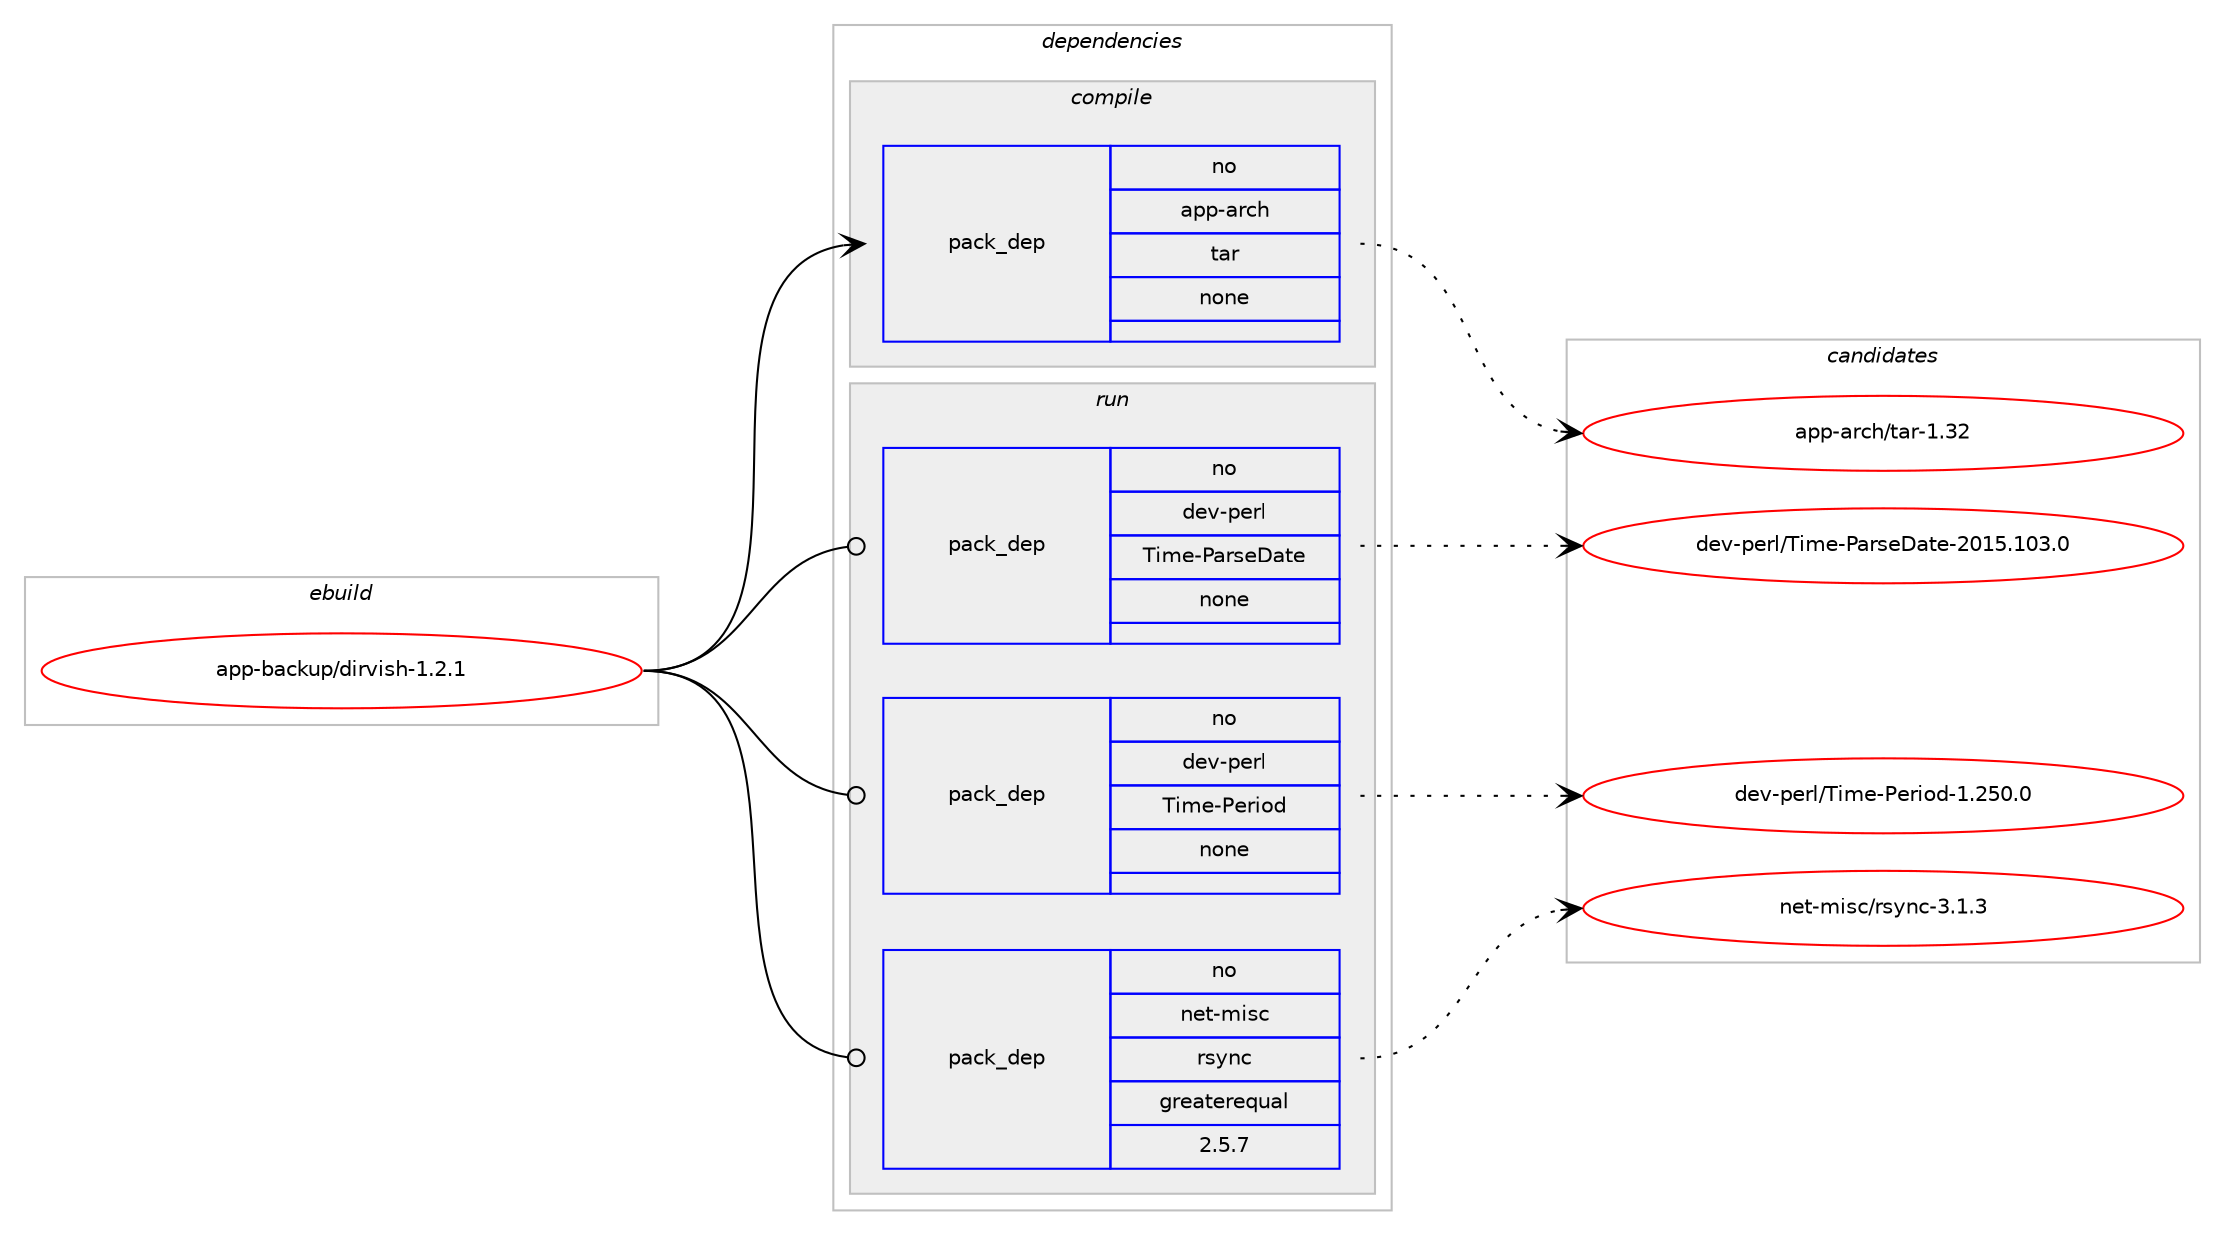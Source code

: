 digraph prolog {

# *************
# Graph options
# *************

newrank=true;
concentrate=true;
compound=true;
graph [rankdir=LR,fontname=Helvetica,fontsize=10,ranksep=1.5];#, ranksep=2.5, nodesep=0.2];
edge  [arrowhead=vee];
node  [fontname=Helvetica,fontsize=10];

# **********
# The ebuild
# **********

subgraph cluster_leftcol {
color=gray;
rank=same;
label=<<i>ebuild</i>>;
id [label="app-backup/dirvish-1.2.1", color=red, width=4, href="../app-backup/dirvish-1.2.1.svg"];
}

# ****************
# The dependencies
# ****************

subgraph cluster_midcol {
color=gray;
label=<<i>dependencies</i>>;
subgraph cluster_compile {
fillcolor="#eeeeee";
style=filled;
label=<<i>compile</i>>;
subgraph pack352887 {
dependency474883 [label=<<TABLE BORDER="0" CELLBORDER="1" CELLSPACING="0" CELLPADDING="4" WIDTH="220"><TR><TD ROWSPAN="6" CELLPADDING="30">pack_dep</TD></TR><TR><TD WIDTH="110">no</TD></TR><TR><TD>app-arch</TD></TR><TR><TD>tar</TD></TR><TR><TD>none</TD></TR><TR><TD></TD></TR></TABLE>>, shape=none, color=blue];
}
id:e -> dependency474883:w [weight=20,style="solid",arrowhead="vee"];
}
subgraph cluster_compileandrun {
fillcolor="#eeeeee";
style=filled;
label=<<i>compile and run</i>>;
}
subgraph cluster_run {
fillcolor="#eeeeee";
style=filled;
label=<<i>run</i>>;
subgraph pack352888 {
dependency474884 [label=<<TABLE BORDER="0" CELLBORDER="1" CELLSPACING="0" CELLPADDING="4" WIDTH="220"><TR><TD ROWSPAN="6" CELLPADDING="30">pack_dep</TD></TR><TR><TD WIDTH="110">no</TD></TR><TR><TD>dev-perl</TD></TR><TR><TD>Time-ParseDate</TD></TR><TR><TD>none</TD></TR><TR><TD></TD></TR></TABLE>>, shape=none, color=blue];
}
id:e -> dependency474884:w [weight=20,style="solid",arrowhead="odot"];
subgraph pack352889 {
dependency474885 [label=<<TABLE BORDER="0" CELLBORDER="1" CELLSPACING="0" CELLPADDING="4" WIDTH="220"><TR><TD ROWSPAN="6" CELLPADDING="30">pack_dep</TD></TR><TR><TD WIDTH="110">no</TD></TR><TR><TD>dev-perl</TD></TR><TR><TD>Time-Period</TD></TR><TR><TD>none</TD></TR><TR><TD></TD></TR></TABLE>>, shape=none, color=blue];
}
id:e -> dependency474885:w [weight=20,style="solid",arrowhead="odot"];
subgraph pack352890 {
dependency474886 [label=<<TABLE BORDER="0" CELLBORDER="1" CELLSPACING="0" CELLPADDING="4" WIDTH="220"><TR><TD ROWSPAN="6" CELLPADDING="30">pack_dep</TD></TR><TR><TD WIDTH="110">no</TD></TR><TR><TD>net-misc</TD></TR><TR><TD>rsync</TD></TR><TR><TD>greaterequal</TD></TR><TR><TD>2.5.7</TD></TR></TABLE>>, shape=none, color=blue];
}
id:e -> dependency474886:w [weight=20,style="solid",arrowhead="odot"];
}
}

# **************
# The candidates
# **************

subgraph cluster_choices {
rank=same;
color=gray;
label=<<i>candidates</i>>;

subgraph choice352887 {
color=black;
nodesep=1;
choice9711211245971149910447116971144549465150 [label="app-arch/tar-1.32", color=red, width=4,href="../app-arch/tar-1.32.svg"];
dependency474883:e -> choice9711211245971149910447116971144549465150:w [style=dotted,weight="100"];
}
subgraph choice352888 {
color=black;
nodesep=1;
choice10010111845112101114108478410510910145809711411510168971161014550484953464948514648 [label="dev-perl/Time-ParseDate-2015.103.0", color=red, width=4,href="../dev-perl/Time-ParseDate-2015.103.0.svg"];
dependency474884:e -> choice10010111845112101114108478410510910145809711411510168971161014550484953464948514648:w [style=dotted,weight="100"];
}
subgraph choice352889 {
color=black;
nodesep=1;
choice10010111845112101114108478410510910145801011141051111004549465053484648 [label="dev-perl/Time-Period-1.250.0", color=red, width=4,href="../dev-perl/Time-Period-1.250.0.svg"];
dependency474885:e -> choice10010111845112101114108478410510910145801011141051111004549465053484648:w [style=dotted,weight="100"];
}
subgraph choice352890 {
color=black;
nodesep=1;
choice11010111645109105115994711411512111099455146494651 [label="net-misc/rsync-3.1.3", color=red, width=4,href="../net-misc/rsync-3.1.3.svg"];
dependency474886:e -> choice11010111645109105115994711411512111099455146494651:w [style=dotted,weight="100"];
}
}

}
